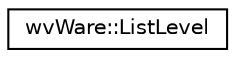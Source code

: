 digraph "类继承关系图"
{
  edge [fontname="Helvetica",fontsize="10",labelfontname="Helvetica",labelfontsize="10"];
  node [fontname="Helvetica",fontsize="10",shape=record];
  rankdir="LR";
  Node0 [label="wvWare::ListLevel",height=0.2,width=0.4,color="black", fillcolor="white", style="filled",URL="$classwv_ware_1_1_list_level.html"];
}
